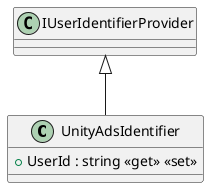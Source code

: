 @startuml
class UnityAdsIdentifier {
    + UserId : string <<get>> <<set>>
}
IUserIdentifierProvider <|-- UnityAdsIdentifier
@enduml

